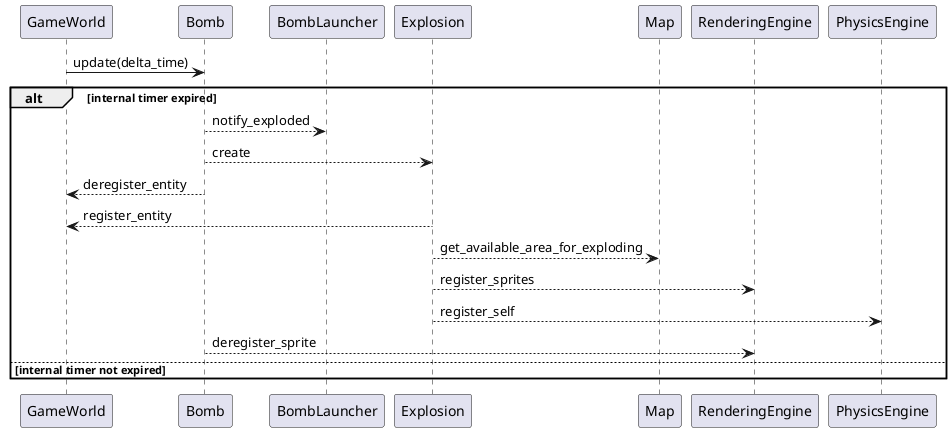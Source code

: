@startuml
GameWorld -> Bomb : update(delta_time)

alt internal timer expired
Bomb --> BombLauncher : notify_exploded
Bomb --> Explosion : create
GameWorld <-- Bomb : deregister_entity

Explosion --> GameWorld : register_entity
Explosion --> Map : get_available_area_for_exploding
Explosion --> RenderingEngine : register_sprites
Explosion --> PhysicsEngine : register_self

Bomb --> RenderingEngine : deregister_sprite

else internal timer not expired
end

@enduml
